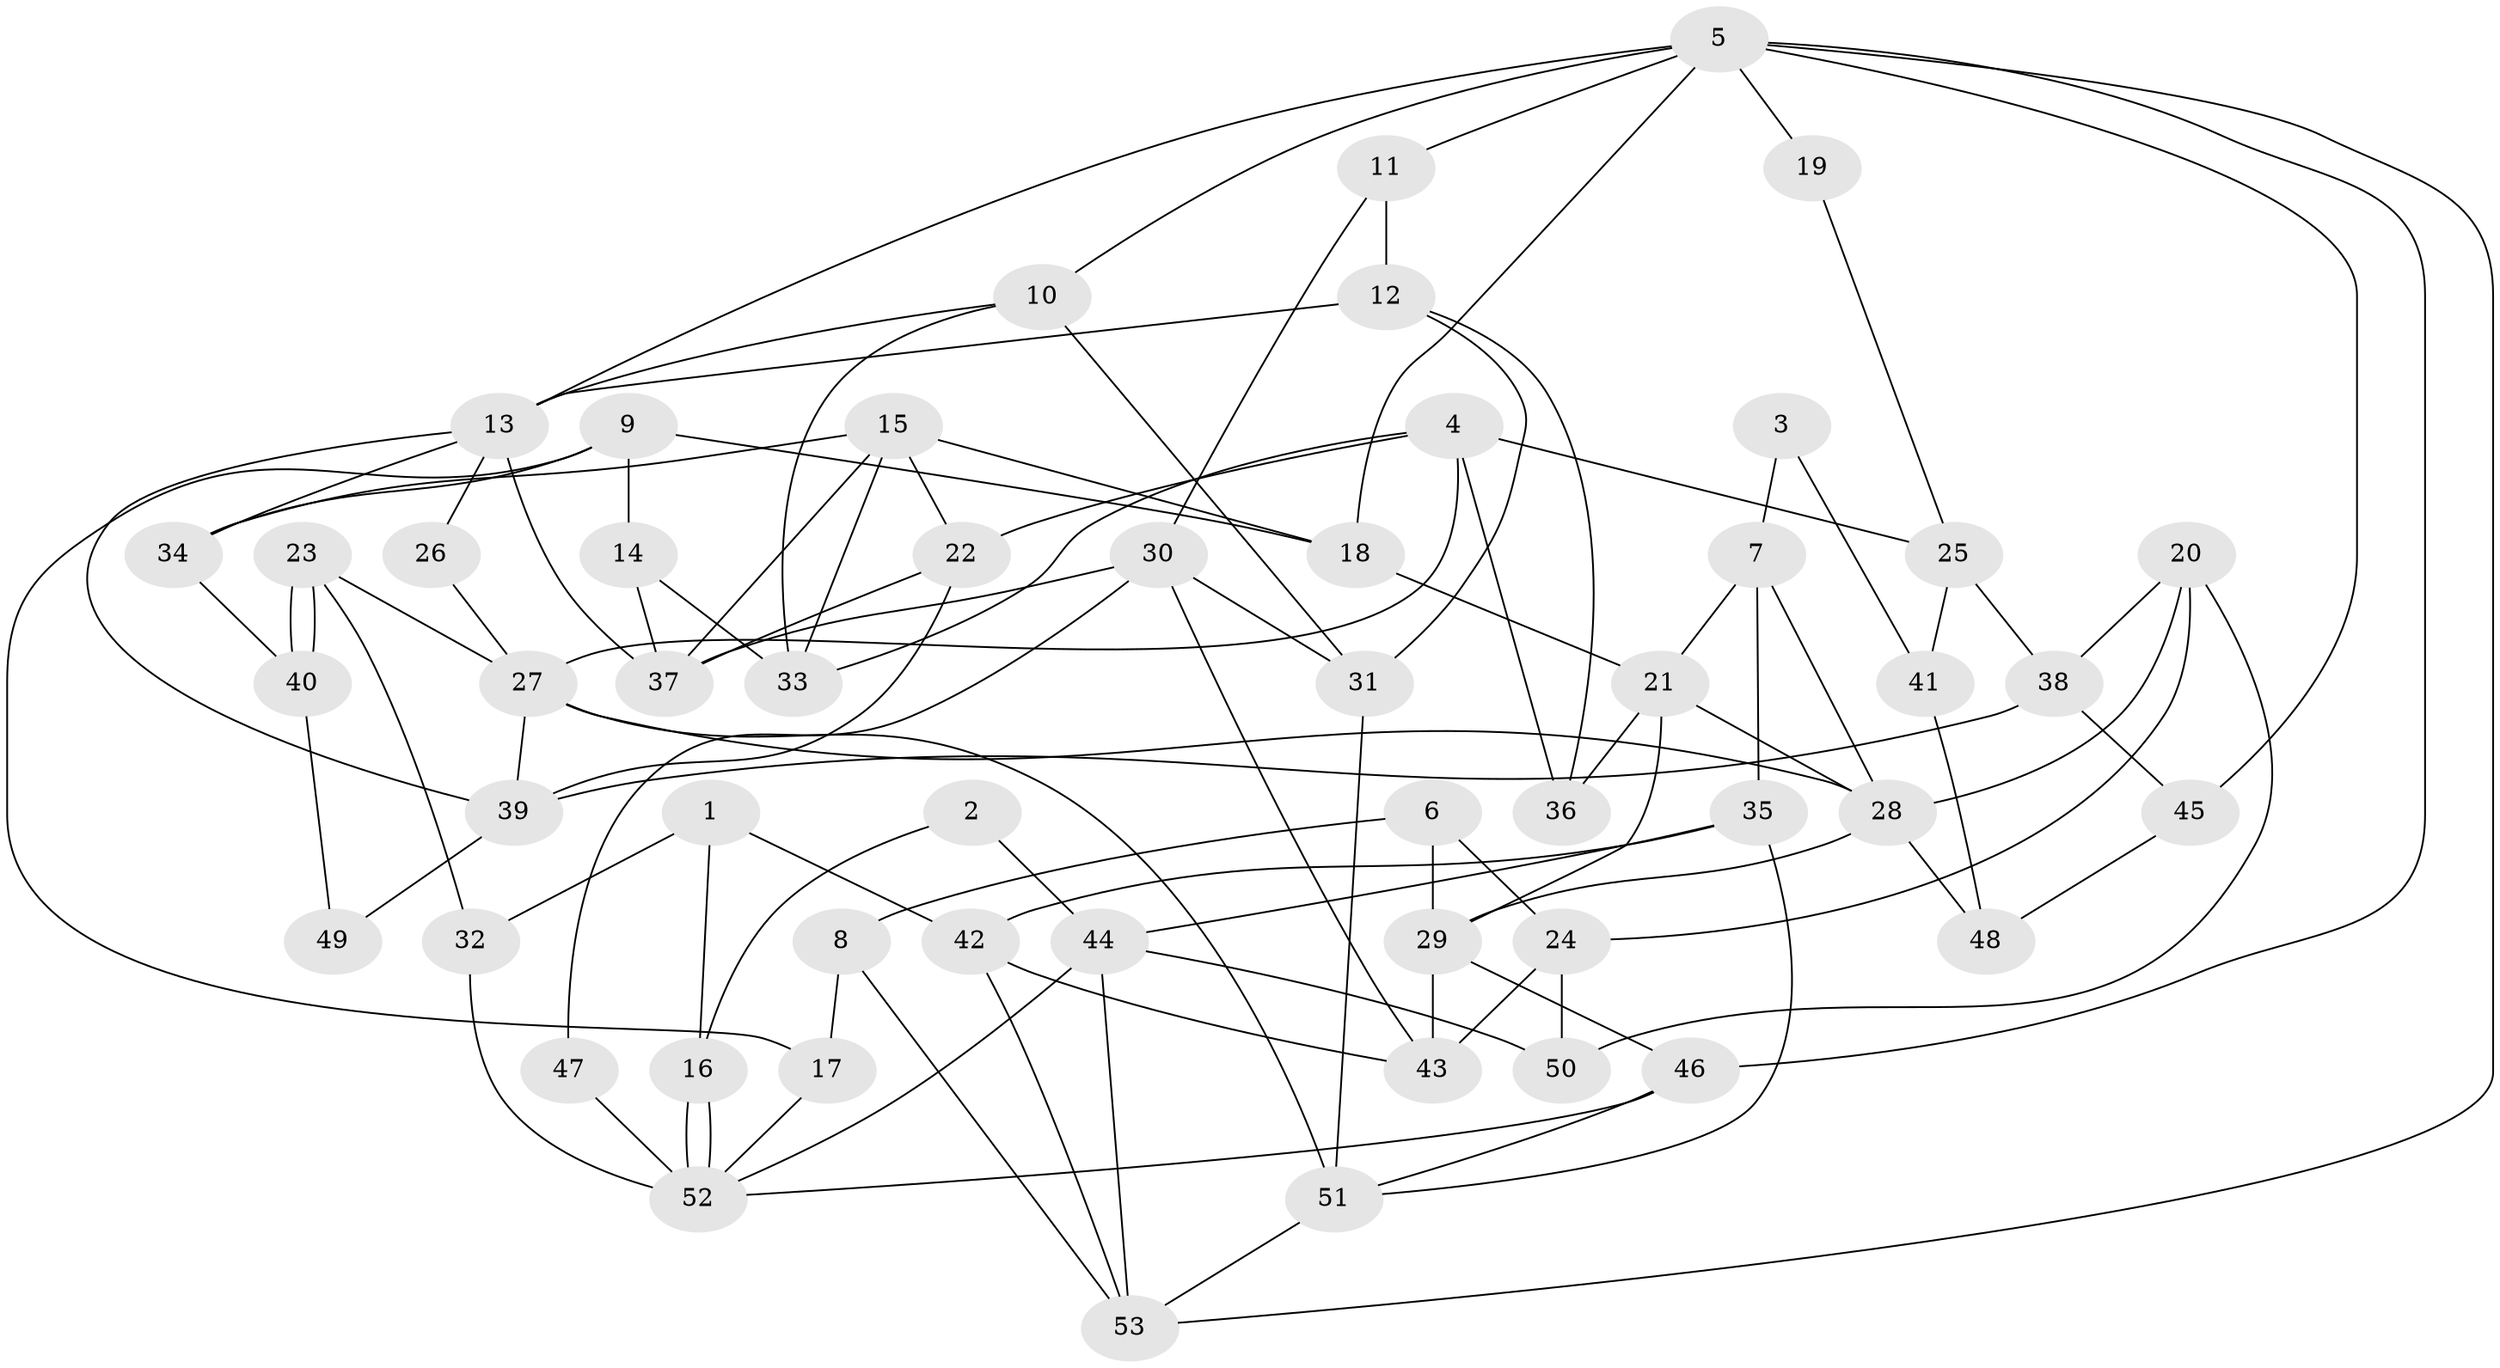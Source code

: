 // Generated by graph-tools (version 1.1) at 2025/36/03/09/25 02:36:09]
// undirected, 53 vertices, 106 edges
graph export_dot {
graph [start="1"]
  node [color=gray90,style=filled];
  1;
  2;
  3;
  4;
  5;
  6;
  7;
  8;
  9;
  10;
  11;
  12;
  13;
  14;
  15;
  16;
  17;
  18;
  19;
  20;
  21;
  22;
  23;
  24;
  25;
  26;
  27;
  28;
  29;
  30;
  31;
  32;
  33;
  34;
  35;
  36;
  37;
  38;
  39;
  40;
  41;
  42;
  43;
  44;
  45;
  46;
  47;
  48;
  49;
  50;
  51;
  52;
  53;
  1 -- 32;
  1 -- 42;
  1 -- 16;
  2 -- 16;
  2 -- 44;
  3 -- 7;
  3 -- 41;
  4 -- 33;
  4 -- 22;
  4 -- 25;
  4 -- 27;
  4 -- 36;
  5 -- 53;
  5 -- 18;
  5 -- 10;
  5 -- 11;
  5 -- 13;
  5 -- 19;
  5 -- 45;
  5 -- 46;
  6 -- 24;
  6 -- 29;
  6 -- 8;
  7 -- 21;
  7 -- 35;
  7 -- 28;
  8 -- 17;
  8 -- 53;
  9 -- 14;
  9 -- 18;
  9 -- 17;
  9 -- 34;
  10 -- 13;
  10 -- 31;
  10 -- 33;
  11 -- 30;
  11 -- 12;
  12 -- 31;
  12 -- 13;
  12 -- 36;
  13 -- 26;
  13 -- 34;
  13 -- 37;
  13 -- 39;
  14 -- 37;
  14 -- 33;
  15 -- 34;
  15 -- 37;
  15 -- 18;
  15 -- 22;
  15 -- 33;
  16 -- 52;
  16 -- 52;
  17 -- 52;
  18 -- 21;
  19 -- 25;
  20 -- 28;
  20 -- 24;
  20 -- 38;
  20 -- 50;
  21 -- 29;
  21 -- 36;
  21 -- 28;
  22 -- 39;
  22 -- 37;
  23 -- 27;
  23 -- 40;
  23 -- 40;
  23 -- 32;
  24 -- 43;
  24 -- 50;
  25 -- 38;
  25 -- 41;
  26 -- 27;
  27 -- 28;
  27 -- 39;
  27 -- 51;
  28 -- 29;
  28 -- 48;
  29 -- 46;
  29 -- 43;
  30 -- 37;
  30 -- 43;
  30 -- 31;
  30 -- 47;
  31 -- 51;
  32 -- 52;
  34 -- 40;
  35 -- 44;
  35 -- 51;
  35 -- 42;
  38 -- 39;
  38 -- 45;
  39 -- 49;
  40 -- 49;
  41 -- 48;
  42 -- 53;
  42 -- 43;
  44 -- 52;
  44 -- 53;
  44 -- 50;
  45 -- 48;
  46 -- 51;
  46 -- 52;
  47 -- 52;
  51 -- 53;
}
